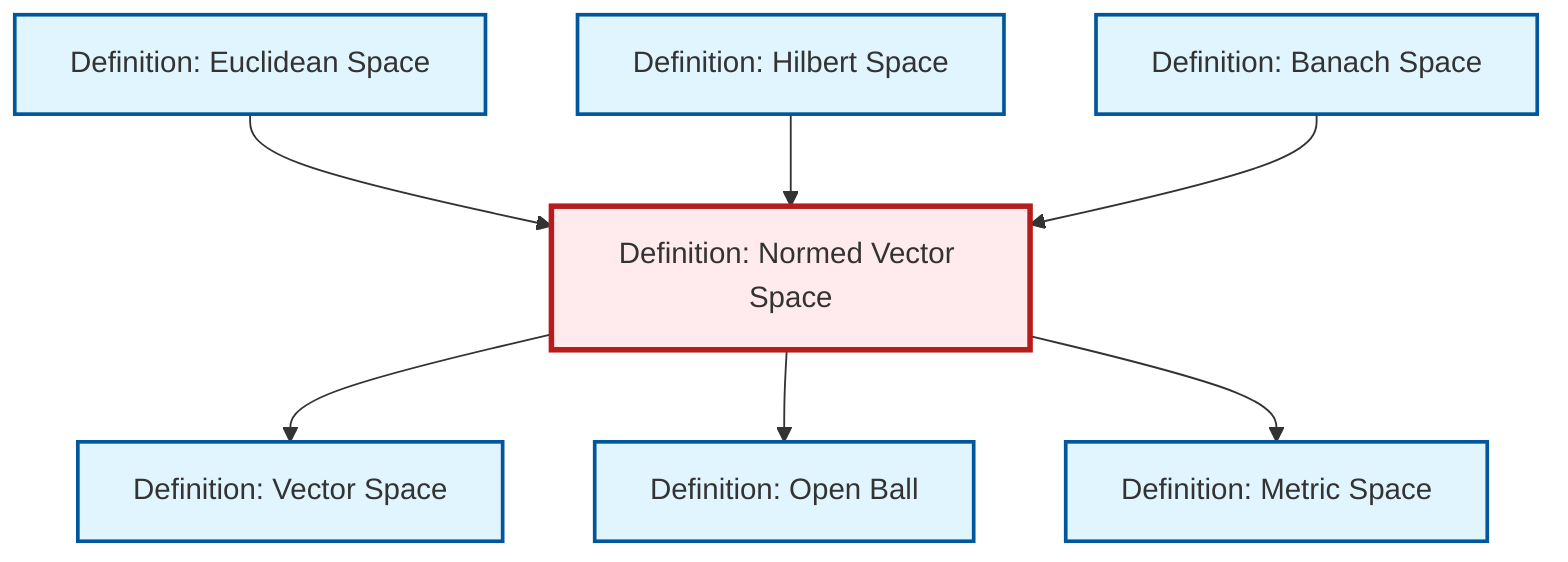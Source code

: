 graph TD
    classDef definition fill:#e1f5fe,stroke:#01579b,stroke-width:2px
    classDef theorem fill:#f3e5f5,stroke:#4a148c,stroke-width:2px
    classDef axiom fill:#fff3e0,stroke:#e65100,stroke-width:2px
    classDef example fill:#e8f5e9,stroke:#1b5e20,stroke-width:2px
    classDef current fill:#ffebee,stroke:#b71c1c,stroke-width:3px
    def-metric-space["Definition: Metric Space"]:::definition
    def-banach-space["Definition: Banach Space"]:::definition
    def-normed-vector-space["Definition: Normed Vector Space"]:::definition
    def-vector-space["Definition: Vector Space"]:::definition
    def-hilbert-space["Definition: Hilbert Space"]:::definition
    def-euclidean-space["Definition: Euclidean Space"]:::definition
    def-open-ball["Definition: Open Ball"]:::definition
    def-euclidean-space --> def-normed-vector-space
    def-normed-vector-space --> def-vector-space
    def-normed-vector-space --> def-open-ball
    def-hilbert-space --> def-normed-vector-space
    def-normed-vector-space --> def-metric-space
    def-banach-space --> def-normed-vector-space
    class def-normed-vector-space current